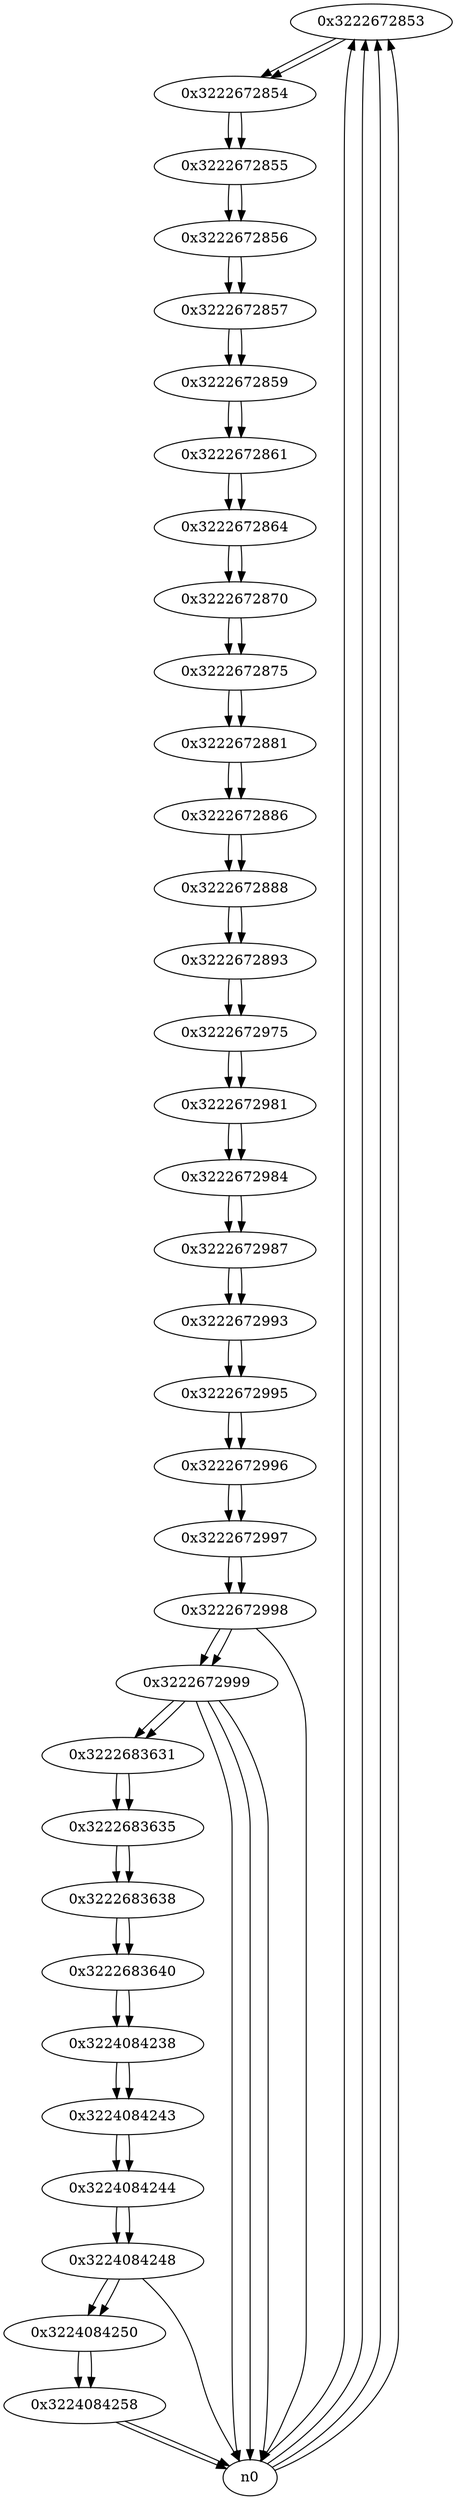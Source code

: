 digraph G{
/* nodes */
  n1 [label="0x3222672853"]
  n2 [label="0x3222672854"]
  n3 [label="0x3222672855"]
  n4 [label="0x3222672856"]
  n5 [label="0x3222672857"]
  n6 [label="0x3222672859"]
  n7 [label="0x3222672861"]
  n8 [label="0x3222672864"]
  n9 [label="0x3222672870"]
  n10 [label="0x3222672875"]
  n11 [label="0x3222672881"]
  n12 [label="0x3222672886"]
  n13 [label="0x3222672888"]
  n14 [label="0x3222672893"]
  n15 [label="0x3222672975"]
  n16 [label="0x3222672981"]
  n17 [label="0x3222672984"]
  n18 [label="0x3222672987"]
  n19 [label="0x3222672993"]
  n20 [label="0x3222672995"]
  n21 [label="0x3222672996"]
  n22 [label="0x3222672997"]
  n23 [label="0x3222672998"]
  n24 [label="0x3222672999"]
  n25 [label="0x3222683631"]
  n26 [label="0x3222683635"]
  n27 [label="0x3222683638"]
  n28 [label="0x3222683640"]
  n29 [label="0x3224084238"]
  n30 [label="0x3224084243"]
  n31 [label="0x3224084244"]
  n32 [label="0x3224084248"]
  n33 [label="0x3224084250"]
  n34 [label="0x3224084258"]
/* edges */
n1 -> n2;
n0 -> n1;
n0 -> n1;
n0 -> n1;
n0 -> n1;
n2 -> n3;
n1 -> n2;
n3 -> n4;
n2 -> n3;
n4 -> n5;
n3 -> n4;
n5 -> n6;
n4 -> n5;
n6 -> n7;
n5 -> n6;
n7 -> n8;
n6 -> n7;
n8 -> n9;
n7 -> n8;
n9 -> n10;
n8 -> n9;
n10 -> n11;
n9 -> n10;
n11 -> n12;
n10 -> n11;
n12 -> n13;
n11 -> n12;
n13 -> n14;
n12 -> n13;
n14 -> n15;
n13 -> n14;
n15 -> n16;
n14 -> n15;
n16 -> n17;
n15 -> n16;
n17 -> n18;
n16 -> n17;
n18 -> n19;
n17 -> n18;
n19 -> n20;
n18 -> n19;
n20 -> n21;
n19 -> n20;
n21 -> n22;
n20 -> n21;
n22 -> n23;
n21 -> n22;
n23 -> n24;
n23 -> n0;
n22 -> n23;
n24 -> n25;
n24 -> n0;
n24 -> n0;
n24 -> n0;
n23 -> n24;
n25 -> n26;
n24 -> n25;
n26 -> n27;
n25 -> n26;
n27 -> n28;
n26 -> n27;
n28 -> n29;
n27 -> n28;
n29 -> n30;
n28 -> n29;
n30 -> n31;
n29 -> n30;
n31 -> n32;
n30 -> n31;
n32 -> n33;
n32 -> n0;
n31 -> n32;
n33 -> n34;
n32 -> n33;
n34 -> n0;
n34 -> n0;
n33 -> n34;
}
